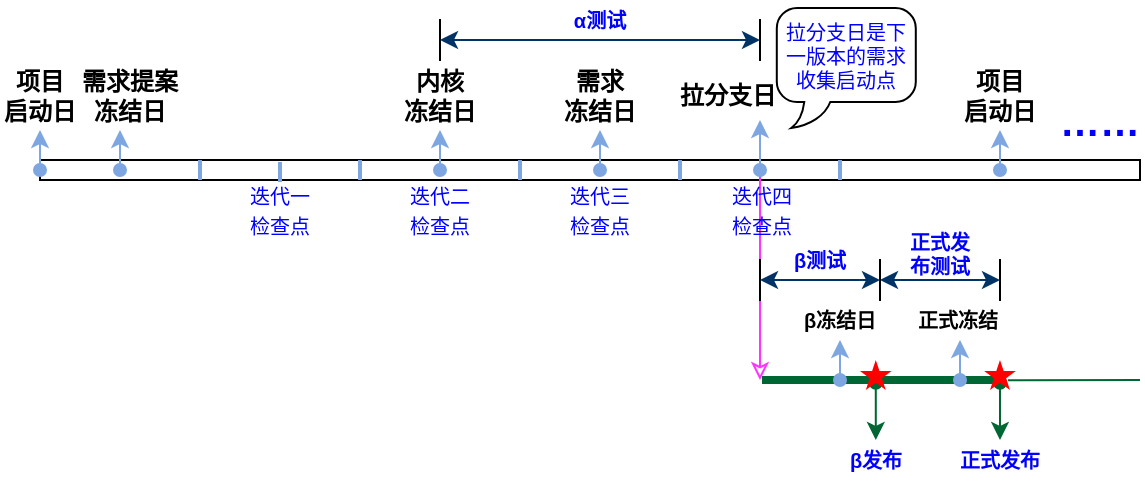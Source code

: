 <mxfile version="13.0.3" type="device"><diagram id="xDYxLZue1GtCaQeEJYeV" name="第 1 页"><mxGraphModel dx="938" dy="594" grid="1" gridSize="10" guides="1" tooltips="1" connect="1" arrows="1" fold="1" page="1" pageScale="1" pageWidth="827" pageHeight="1169" math="0" shadow="0"><root><mxCell id="0"/><mxCell id="1" parent="0"/><mxCell id="8L4SSvjbP0uQl-q8urG_-1" value="" style="endArrow=none;html=1;strokeWidth=4;strokeColor=#006633;" edge="1" parent="1"><mxGeometry width="50" height="50" relative="1" as="geometry"><mxPoint x="401" y="230" as="sourcePoint"/><mxPoint x="520" y="230" as="targetPoint"/></mxGeometry></mxCell><mxCell id="8L4SSvjbP0uQl-q8urG_-13" value="" style="rounded=0;whiteSpace=wrap;html=1;strokeWidth=1;" vertex="1" parent="1"><mxGeometry x="40" y="120" width="550" height="10" as="geometry"/></mxCell><mxCell id="8L4SSvjbP0uQl-q8urG_-7" value="" style="endArrow=none;html=1;strokeColor=#7EA6E0;strokeWidth=2;" edge="1" parent="1"><mxGeometry width="50" height="50" relative="1" as="geometry"><mxPoint x="120" y="130" as="sourcePoint"/><mxPoint x="120" y="120" as="targetPoint"/></mxGeometry></mxCell><mxCell id="8L4SSvjbP0uQl-q8urG_-14" value="" style="endArrow=none;html=1;strokeColor=#7EA6E0;strokeWidth=2;" edge="1" parent="1"><mxGeometry width="50" height="50" relative="1" as="geometry"><mxPoint x="200" y="130" as="sourcePoint"/><mxPoint x="200" y="120" as="targetPoint"/></mxGeometry></mxCell><mxCell id="8L4SSvjbP0uQl-q8urG_-15" value="" style="endArrow=classic;html=1;strokeColor=#7EA6E0;strokeWidth=1;startArrow=oval;startFill=1;endFill=1;" edge="1" parent="1"><mxGeometry width="50" height="50" relative="1" as="geometry"><mxPoint x="440" y="230" as="sourcePoint"/><mxPoint x="440" y="210" as="targetPoint"/></mxGeometry></mxCell><mxCell id="8L4SSvjbP0uQl-q8urG_-16" value="" style="endArrow=none;html=1;strokeColor=#FF33FF;strokeWidth=1;startArrow=classic;startFill=0;" edge="1" parent="1"><mxGeometry width="50" height="50" relative="1" as="geometry"><mxPoint x="400" y="230" as="sourcePoint"/><mxPoint x="400" y="120" as="targetPoint"/></mxGeometry></mxCell><mxCell id="8L4SSvjbP0uQl-q8urG_-17" value="" style="endArrow=none;html=1;strokeColor=#7EA6E0;strokeWidth=2;" edge="1" parent="1"><mxGeometry width="50" height="50" relative="1" as="geometry"><mxPoint x="440" y="130" as="sourcePoint"/><mxPoint x="440" y="120" as="targetPoint"/></mxGeometry></mxCell><mxCell id="8L4SSvjbP0uQl-q8urG_-18" value="" style="endArrow=none;html=1;strokeColor=#7EA6E0;strokeWidth=2;" edge="1" parent="1"><mxGeometry width="50" height="50" relative="1" as="geometry"><mxPoint x="360" y="130" as="sourcePoint"/><mxPoint x="360" y="120" as="targetPoint"/></mxGeometry></mxCell><mxCell id="8L4SSvjbP0uQl-q8urG_-19" value="" style="endArrow=none;html=1;strokeColor=#7EA6E0;strokeWidth=2;" edge="1" parent="1"><mxGeometry width="50" height="50" relative="1" as="geometry"><mxPoint x="280" y="130" as="sourcePoint"/><mxPoint x="280" y="120" as="targetPoint"/></mxGeometry></mxCell><mxCell id="8L4SSvjbP0uQl-q8urG_-20" value="" style="endArrow=classic;html=1;strokeColor=#7EA6E0;strokeWidth=1;startArrow=oval;startFill=1;" edge="1" parent="1"><mxGeometry width="50" height="50" relative="1" as="geometry"><mxPoint x="40" y="125" as="sourcePoint"/><mxPoint x="40" y="105" as="targetPoint"/></mxGeometry></mxCell><mxCell id="8L4SSvjbP0uQl-q8urG_-21" value="&lt;b&gt;项目&lt;br&gt;启动日&lt;/b&gt;" style="text;html=1;strokeColor=none;fillColor=none;align=center;verticalAlign=middle;whiteSpace=wrap;rounded=0;" vertex="1" parent="1"><mxGeometry x="20" y="78" width="40" height="20" as="geometry"/></mxCell><mxCell id="8L4SSvjbP0uQl-q8urG_-23" value="" style="endArrow=classic;html=1;strokeColor=#7EA6E0;strokeWidth=1;startArrow=oval;startFill=1;" edge="1" parent="1"><mxGeometry width="50" height="50" relative="1" as="geometry"><mxPoint x="80" y="125" as="sourcePoint"/><mxPoint x="80" y="105" as="targetPoint"/></mxGeometry></mxCell><mxCell id="8L4SSvjbP0uQl-q8urG_-24" value="&lt;b&gt;需求提案冻结日&lt;/b&gt;" style="text;html=1;strokeColor=none;fillColor=none;align=center;verticalAlign=middle;whiteSpace=wrap;rounded=0;" vertex="1" parent="1"><mxGeometry x="60" y="78" width="50" height="20" as="geometry"/></mxCell><mxCell id="8L4SSvjbP0uQl-q8urG_-25" value="" style="endArrow=classic;html=1;strokeColor=#7EA6E0;strokeWidth=1;startArrow=oval;startFill=1;" edge="1" parent="1"><mxGeometry width="50" height="50" relative="1" as="geometry"><mxPoint x="240" y="125" as="sourcePoint"/><mxPoint x="240" y="105" as="targetPoint"/></mxGeometry></mxCell><mxCell id="8L4SSvjbP0uQl-q8urG_-26" value="&lt;b&gt;内核&lt;br&gt;冻结日&lt;/b&gt;" style="text;html=1;strokeColor=none;fillColor=none;align=center;verticalAlign=middle;whiteSpace=wrap;rounded=0;" vertex="1" parent="1"><mxGeometry x="220" y="78" width="40" height="20" as="geometry"/></mxCell><mxCell id="8L4SSvjbP0uQl-q8urG_-27" value="" style="endArrow=classic;html=1;strokeColor=#7EA6E0;strokeWidth=1;startArrow=oval;startFill=1;" edge="1" parent="1"><mxGeometry width="50" height="50" relative="1" as="geometry"><mxPoint x="320" y="125" as="sourcePoint"/><mxPoint x="320" y="105" as="targetPoint"/></mxGeometry></mxCell><mxCell id="8L4SSvjbP0uQl-q8urG_-28" value="&lt;b&gt;需求&lt;br&gt;冻结日&lt;/b&gt;" style="text;html=1;strokeColor=none;fillColor=none;align=center;verticalAlign=middle;whiteSpace=wrap;rounded=0;" vertex="1" parent="1"><mxGeometry x="300" y="78" width="40" height="20" as="geometry"/></mxCell><mxCell id="8L4SSvjbP0uQl-q8urG_-29" value="&lt;font style=&quot;font-size: 10px&quot;&gt;迭代一检查点&lt;/font&gt;" style="text;html=1;strokeColor=none;fillColor=none;align=center;verticalAlign=middle;whiteSpace=wrap;rounded=0;fontColor=#0000FF;" vertex="1" parent="1"><mxGeometry x="140" y="135" width="40" height="20" as="geometry"/></mxCell><mxCell id="8L4SSvjbP0uQl-q8urG_-30" value="&lt;font style=&quot;font-size: 10px&quot;&gt;迭代二检查点&lt;/font&gt;" style="text;html=1;strokeColor=none;fillColor=none;align=center;verticalAlign=middle;whiteSpace=wrap;rounded=0;fontColor=#0000FF;" vertex="1" parent="1"><mxGeometry x="220" y="135" width="40" height="20" as="geometry"/></mxCell><mxCell id="8L4SSvjbP0uQl-q8urG_-31" value="&lt;font style=&quot;font-size: 10px&quot;&gt;迭代三检查点&lt;/font&gt;" style="text;html=1;strokeColor=none;fillColor=none;align=center;verticalAlign=middle;whiteSpace=wrap;rounded=0;fontColor=#0000FF;" vertex="1" parent="1"><mxGeometry x="300" y="135" width="40" height="20" as="geometry"/></mxCell><mxCell id="8L4SSvjbP0uQl-q8urG_-32" value="&lt;font style=&quot;font-size: 10px&quot;&gt;&lt;b&gt;β冻结日&lt;/b&gt;&lt;/font&gt;" style="text;html=1;strokeColor=none;fillColor=none;align=center;verticalAlign=middle;whiteSpace=wrap;rounded=0;" vertex="1" parent="1"><mxGeometry x="420" y="190" width="40" height="20" as="geometry"/></mxCell><mxCell id="8L4SSvjbP0uQl-q8urG_-33" value="&lt;font style=&quot;font-size: 10px&quot;&gt;迭代四检查点&lt;/font&gt;" style="text;html=1;strokeColor=none;fillColor=none;align=center;verticalAlign=middle;whiteSpace=wrap;rounded=0;fontColor=#0000FF;" vertex="1" parent="1"><mxGeometry x="381" y="135" width="40" height="20" as="geometry"/></mxCell><mxCell id="8L4SSvjbP0uQl-q8urG_-35" value="" style="endArrow=classic;html=1;strokeColor=#7EA6E0;strokeWidth=1;startArrow=oval;startFill=1;" edge="1" parent="1"><mxGeometry width="50" height="50" relative="1" as="geometry"><mxPoint x="400" y="125" as="sourcePoint"/><mxPoint x="400" y="100" as="targetPoint"/></mxGeometry></mxCell><mxCell id="8L4SSvjbP0uQl-q8urG_-36" value="&lt;b&gt;拉分支日&lt;br&gt;&lt;/b&gt;" style="text;html=1;strokeColor=none;fillColor=none;align=center;verticalAlign=middle;whiteSpace=wrap;rounded=0;" vertex="1" parent="1"><mxGeometry x="356.5" y="78" width="53.5" height="20" as="geometry"/></mxCell><mxCell id="8L4SSvjbP0uQl-q8urG_-37" value="&lt;font style=&quot;font-size: 10px&quot; color=&quot;#0000ff&quot;&gt;&lt;b&gt;β发布&lt;/b&gt;&lt;/font&gt;" style="text;html=1;strokeColor=none;fillColor=none;align=center;verticalAlign=middle;whiteSpace=wrap;rounded=0;" vertex="1" parent="1"><mxGeometry x="437.9" y="260" width="40" height="20" as="geometry"/></mxCell><mxCell id="8L4SSvjbP0uQl-q8urG_-41" style="edgeStyle=orthogonalEdgeStyle;rounded=0;orthogonalLoop=1;jettySize=auto;html=1;exitX=0.5;exitY=0.76;exitDx=0;exitDy=0;exitPerimeter=0;startArrow=oval;startFill=1;endArrow=classic;endFill=1;strokeColor=#006633;strokeWidth=1;fontSize=1;fontColor=#0000FF;" edge="1" parent="1" source="8L4SSvjbP0uQl-q8urG_-39" target="8L4SSvjbP0uQl-q8urG_-37"><mxGeometry relative="1" as="geometry"/></mxCell><mxCell id="8L4SSvjbP0uQl-q8urG_-39" value="" style="verticalLabelPosition=bottom;verticalAlign=top;html=1;shape=mxgraph.basic.star;strokeWidth=1;fontSize=1;fontColor=#0000FF;fillColor=#FF0000;strokeColor=none;" vertex="1" parent="1"><mxGeometry x="450" y="220" width="15.79" height="15" as="geometry"/></mxCell><mxCell id="8L4SSvjbP0uQl-q8urG_-42" value="" style="endArrow=none;html=1;strokeColor=#7EA6E0;strokeWidth=2;" edge="1" parent="1"><mxGeometry width="50" height="50" relative="1" as="geometry"><mxPoint x="160" y="131" as="sourcePoint"/><mxPoint x="160" y="121" as="targetPoint"/></mxGeometry></mxCell><mxCell id="8L4SSvjbP0uQl-q8urG_-43" value="" style="endArrow=classic;html=1;strokeColor=#7EA6E0;strokeWidth=1;startArrow=oval;startFill=1;endFill=1;" edge="1" parent="1"><mxGeometry width="50" height="50" relative="1" as="geometry"><mxPoint x="500" y="230" as="sourcePoint"/><mxPoint x="500" y="210" as="targetPoint"/></mxGeometry></mxCell><mxCell id="8L4SSvjbP0uQl-q8urG_-44" value="&lt;span style=&quot;font-size: 10px&quot;&gt;&lt;b&gt;正式冻结&lt;/b&gt;&lt;/span&gt;" style="text;html=1;strokeColor=none;fillColor=none;align=center;verticalAlign=middle;whiteSpace=wrap;rounded=0;" vertex="1" parent="1"><mxGeometry x="474" y="190" width="50" height="20" as="geometry"/></mxCell><mxCell id="8L4SSvjbP0uQl-q8urG_-51" style="edgeStyle=orthogonalEdgeStyle;rounded=0;orthogonalLoop=1;jettySize=auto;html=1;exitX=0.5;exitY=0.76;exitDx=0;exitDy=0;exitPerimeter=0;entryX=0.5;entryY=0;entryDx=0;entryDy=0;startArrow=oval;startFill=1;endArrow=classic;endFill=1;strokeColor=#006633;strokeWidth=1;fontSize=1;fontColor=#0000FF;" edge="1" parent="1" source="8L4SSvjbP0uQl-q8urG_-49" target="8L4SSvjbP0uQl-q8urG_-50"><mxGeometry relative="1" as="geometry"/></mxCell><mxCell id="8L4SSvjbP0uQl-q8urG_-49" value="" style="verticalLabelPosition=bottom;verticalAlign=top;html=1;shape=mxgraph.basic.star;strokeWidth=1;fontSize=1;fontColor=#0000FF;fillColor=#FF0000;strokeColor=none;" vertex="1" parent="1"><mxGeometry x="512.1" y="220" width="15.79" height="15" as="geometry"/></mxCell><mxCell id="8L4SSvjbP0uQl-q8urG_-50" value="&lt;font style=&quot;font-size: 10px&quot; color=&quot;#0000ff&quot;&gt;&lt;b&gt;正式发布&lt;/b&gt;&lt;/font&gt;" style="text;html=1;strokeColor=none;fillColor=none;align=center;verticalAlign=middle;whiteSpace=wrap;rounded=0;" vertex="1" parent="1"><mxGeometry x="495" y="260" width="50" height="20" as="geometry"/></mxCell><mxCell id="8L4SSvjbP0uQl-q8urG_-52" value="拉分支日是下一版本的需求收集启动点" style="whiteSpace=wrap;html=1;shape=mxgraph.basic.roundRectCallout;dx=20.24;dy=13;size=10.1;boundedLbl=1;strokeWidth=1;fillColor=none;fontSize=10;fontColor=#0000FF;align=center;" vertex="1" parent="1"><mxGeometry x="408.4" y="44" width="69.5" height="60" as="geometry"/></mxCell><mxCell id="8L4SSvjbP0uQl-q8urG_-64" value="" style="group" vertex="1" connectable="0" parent="1"><mxGeometry x="240" y="40" width="160" height="30" as="geometry"/></mxCell><mxCell id="8L4SSvjbP0uQl-q8urG_-56" value="" style="shape=partialRectangle;whiteSpace=wrap;html=1;top=0;bottom=0;fillColor=none;strokeWidth=1;fontSize=10;fontColor=#0000FF;align=center;" vertex="1" parent="8L4SSvjbP0uQl-q8urG_-64"><mxGeometry y="10" width="160" height="20" as="geometry"/></mxCell><mxCell id="8L4SSvjbP0uQl-q8urG_-62" value="" style="endArrow=classic;html=1;strokeColor=#003366;strokeWidth=1;fontSize=10;fontColor=#0000FF;exitX=0;exitY=0.5;exitDx=0;exitDy=0;entryX=1;entryY=0.5;entryDx=0;entryDy=0;startArrow=classic;startFill=1;endFill=1;" edge="1" parent="8L4SSvjbP0uQl-q8urG_-64" source="8L4SSvjbP0uQl-q8urG_-56" target="8L4SSvjbP0uQl-q8urG_-56"><mxGeometry width="50" height="50" relative="1" as="geometry"><mxPoint x="40" y="40" as="sourcePoint"/><mxPoint x="90" y="-10" as="targetPoint"/></mxGeometry></mxCell><mxCell id="8L4SSvjbP0uQl-q8urG_-63" value="&lt;b&gt;α测试&lt;/b&gt;" style="text;html=1;strokeColor=none;fillColor=none;align=center;verticalAlign=middle;whiteSpace=wrap;rounded=0;fontSize=10;fontColor=#0000FF;" vertex="1" parent="8L4SSvjbP0uQl-q8urG_-64"><mxGeometry x="60" width="40" height="20" as="geometry"/></mxCell><mxCell id="8L4SSvjbP0uQl-q8urG_-65" value="" style="group" vertex="1" connectable="0" parent="1"><mxGeometry x="400" y="170" width="160" height="30" as="geometry"/></mxCell><mxCell id="8L4SSvjbP0uQl-q8urG_-70" value="" style="group" vertex="1" connectable="0" parent="8L4SSvjbP0uQl-q8urG_-65"><mxGeometry x="60" y="-10" width="60" height="30" as="geometry"/></mxCell><mxCell id="8L4SSvjbP0uQl-q8urG_-71" value="" style="shape=partialRectangle;whiteSpace=wrap;html=1;top=0;bottom=0;fillColor=none;strokeWidth=1;fontSize=10;fontColor=#0000FF;align=center;" vertex="1" parent="8L4SSvjbP0uQl-q8urG_-70"><mxGeometry y="10" width="60" height="20" as="geometry"/></mxCell><mxCell id="8L4SSvjbP0uQl-q8urG_-72" value="" style="endArrow=classic;html=1;strokeColor=#003366;strokeWidth=1;fontSize=10;fontColor=#0000FF;exitX=0;exitY=0.5;exitDx=0;exitDy=0;entryX=1;entryY=0.5;entryDx=0;entryDy=0;startArrow=classic;startFill=1;endFill=1;" edge="1" parent="8L4SSvjbP0uQl-q8urG_-70" source="8L4SSvjbP0uQl-q8urG_-71" target="8L4SSvjbP0uQl-q8urG_-71"><mxGeometry width="50" height="50" relative="1" as="geometry"><mxPoint x="15" y="40" as="sourcePoint"/><mxPoint x="33.75" y="-10" as="targetPoint"/></mxGeometry></mxCell><mxCell id="8L4SSvjbP0uQl-q8urG_-73" value="&lt;b&gt;正式发布测试&lt;/b&gt;" style="text;html=1;strokeColor=none;fillColor=none;align=center;verticalAlign=middle;whiteSpace=wrap;rounded=0;fontSize=10;fontColor=#0000FF;" vertex="1" parent="8L4SSvjbP0uQl-q8urG_-70"><mxGeometry x="11.25" y="-3" width="37.5" height="20" as="geometry"/></mxCell><mxCell id="8L4SSvjbP0uQl-q8urG_-68" value="&lt;b&gt;β测试&lt;/b&gt;" style="text;html=1;strokeColor=none;fillColor=none;align=center;verticalAlign=middle;whiteSpace=wrap;rounded=0;fontSize=10;fontColor=#0000FF;" vertex="1" parent="1"><mxGeometry x="410" y="160" width="40" height="20" as="geometry"/></mxCell><mxCell id="8L4SSvjbP0uQl-q8urG_-66" value="" style="shape=partialRectangle;whiteSpace=wrap;html=1;top=0;bottom=0;fillColor=none;strokeWidth=1;fontSize=10;fontColor=#0000FF;align=center;" vertex="1" parent="1"><mxGeometry x="400" y="170" width="60" height="20" as="geometry"/></mxCell><mxCell id="8L4SSvjbP0uQl-q8urG_-67" value="" style="endArrow=classic;html=1;strokeColor=#003366;strokeWidth=1;fontSize=10;fontColor=#0000FF;exitX=0;exitY=0.5;exitDx=0;exitDy=0;entryX=1;entryY=0.5;entryDx=0;entryDy=0;startArrow=classic;startFill=1;endFill=1;" edge="1" parent="1" source="8L4SSvjbP0uQl-q8urG_-66" target="8L4SSvjbP0uQl-q8urG_-66"><mxGeometry width="50" height="50" relative="1" as="geometry"><mxPoint x="600" y="80" as="sourcePoint"/><mxPoint x="650" y="30" as="targetPoint"/></mxGeometry></mxCell><mxCell id="8L4SSvjbP0uQl-q8urG_-74" value="" style="endArrow=classic;html=1;strokeColor=#7EA6E0;strokeWidth=1;startArrow=oval;startFill=1;" edge="1" parent="1"><mxGeometry width="50" height="50" relative="1" as="geometry"><mxPoint x="519.99" y="125" as="sourcePoint"/><mxPoint x="519.99" y="105" as="targetPoint"/></mxGeometry></mxCell><mxCell id="8L4SSvjbP0uQl-q8urG_-75" value="&lt;b&gt;项目&lt;br&gt;启动日&lt;/b&gt;" style="text;html=1;strokeColor=none;fillColor=none;align=center;verticalAlign=middle;whiteSpace=wrap;rounded=0;" vertex="1" parent="1"><mxGeometry x="499.99" y="78" width="40" height="20" as="geometry"/></mxCell><mxCell id="8L4SSvjbP0uQl-q8urG_-76" value="&lt;b&gt;&lt;font style=&quot;font-size: 20px&quot;&gt;……&lt;/font&gt;&lt;/b&gt;" style="text;html=1;strokeColor=none;fillColor=none;align=center;verticalAlign=middle;whiteSpace=wrap;rounded=0;fontSize=10;fontColor=#0000FF;" vertex="1" parent="1"><mxGeometry x="550" y="90" width="40" height="20" as="geometry"/></mxCell><mxCell id="8L4SSvjbP0uQl-q8urG_-77" value="" style="endArrow=none;html=1;strokeColor=#006633;strokeWidth=1;fontSize=10;fontColor=#0000FF;" edge="1" parent="1"><mxGeometry width="50" height="50" relative="1" as="geometry"><mxPoint x="524" y="230.16" as="sourcePoint"/><mxPoint x="590" y="230" as="targetPoint"/></mxGeometry></mxCell></root></mxGraphModel></diagram></mxfile>